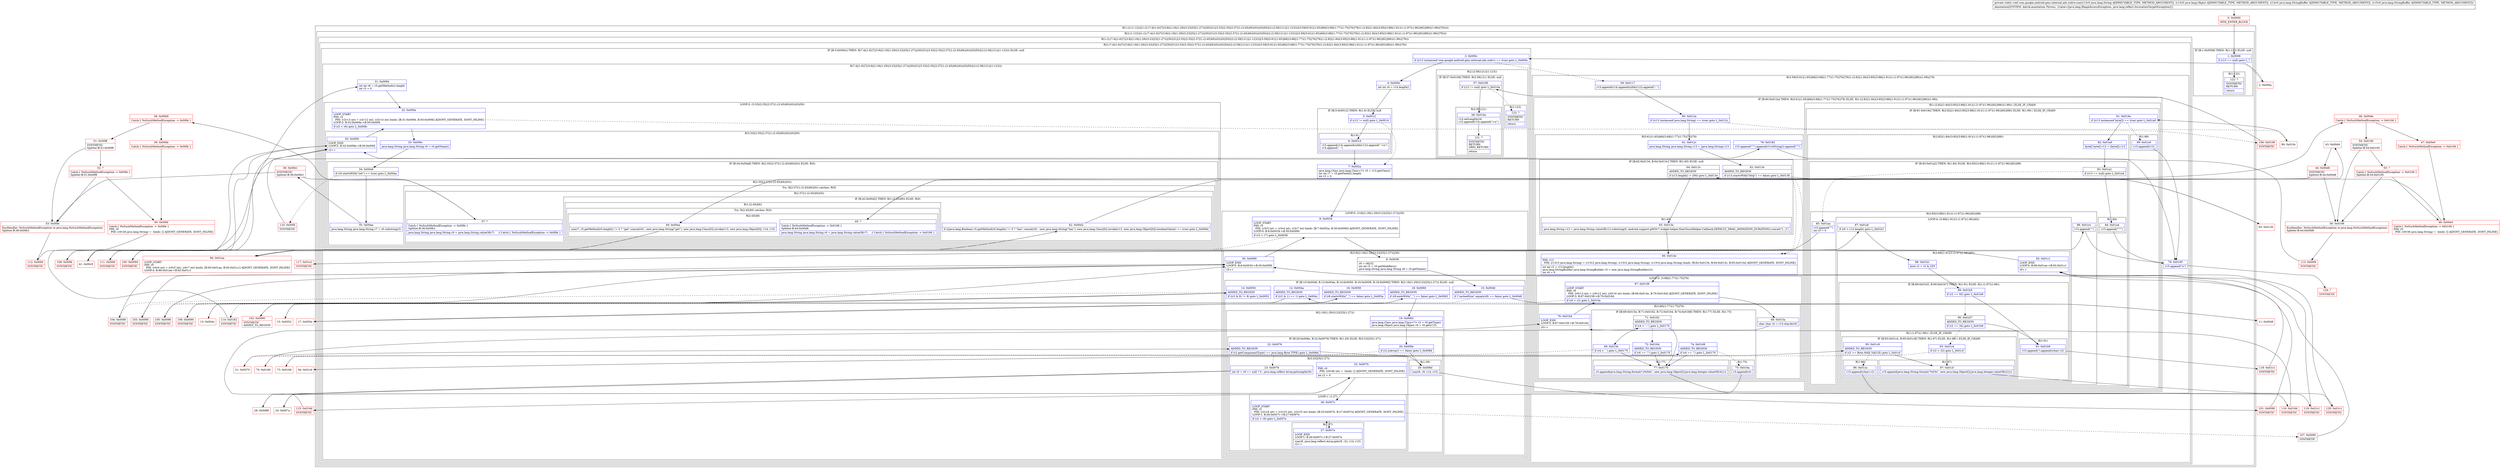 digraph "CFG forcom.google.android.gms.internal.ads.zzdrw.zza(Ljava\/lang\/String;Ljava\/lang\/Object;Ljava\/lang\/StringBuffer;Ljava\/lang\/StringBuffer;)V" {
subgraph cluster_Region_731249029 {
label = "R(1:(2:(1:122)|(1:(2:(7:4|(1:6)|7|(3:9|(2:19|(1:29)(3:23|25|(1:27)))|30)|31|(3:33|(2:35|(2:37|(1:(2:45|49))(0)))(0)|50)|(2:(2:58|121)|(1:123)))|(3:59|(5:61|(1:65)|66|(3:68|(1:77)(1:75)|76)|78)(1:(2:82|(1:84)(3:85|(3:88|(1:91)(1:(1:97)(1:96))|92)|98))(1:99))|79)))))";
node [shape=record,color=blue];
subgraph cluster_Region_1314260810 {
label = "R(2:(1:122)|(1:(2:(7:4|(1:6)|7|(3:9|(2:19|(1:29)(3:23|25|(1:27)))|30)|31|(3:33|(2:35|(2:37|(1:(2:45|49))(0)))(0)|50)|(2:(2:58|121)|(1:123)))|(3:59|(5:61|(1:65)|66|(3:68|(1:77)(1:75)|76)|78)(1:(2:82|(1:84)(3:85|(3:88|(1:91)(1:(1:97)(1:96))|92)|98))(1:99))|79))))";
node [shape=record,color=blue];
subgraph cluster_IfRegion_1987284270 {
label = "IF [B:1:0x0008] THEN: R(1:122) ELSE: null";
node [shape=record,color=blue];
Node_1 [shape=record,label="{1\:\ 0x0008|if (r13 == null) goto L_?\l}"];
subgraph cluster_Region_699598939 {
label = "R(1:122)";
node [shape=record,color=blue];
Node_122 [shape=record,label="{122\:\ ?|SYNTHETIC\lRETURN\l|return\l}"];
}
}
subgraph cluster_Region_762217785 {
label = "R(1:(2:(7:4|(1:6)|7|(3:9|(2:19|(1:29)(3:23|25|(1:27)))|30)|31|(3:33|(2:35|(2:37|(1:(2:45|49))(0)))(0)|50)|(2:(2:58|121)|(1:123)))|(3:59|(5:61|(1:65)|66|(3:68|(1:77)(1:75)|76)|78)(1:(2:82|(1:84)(3:85|(3:88|(1:91)(1:(1:97)(1:96))|92)|98))(1:99))|79)))";
node [shape=record,color=blue];
subgraph cluster_Region_1409067913 {
label = "R(2:(7:4|(1:6)|7|(3:9|(2:19|(1:29)(3:23|25|(1:27)))|30)|31|(3:33|(2:35|(2:37|(1:(2:45|49))(0)))(0)|50)|(2:(2:58|121)|(1:123)))|(3:59|(5:61|(1:65)|66|(3:68|(1:77)(1:75)|76)|78)(1:(2:82|(1:84)(3:85|(3:88|(1:91)(1:(1:97)(1:96))|92)|98))(1:99))|79))";
node [shape=record,color=blue];
subgraph cluster_IfRegion_957105701 {
label = "IF [B:3:0x000c] THEN: R(7:4|(1:6)|7|(3:9|(2:19|(1:29)(3:23|25|(1:27)))|30)|31|(3:33|(2:35|(2:37|(1:(2:45|49))(0)))(0)|50)|(2:(2:58|121)|(1:123))) ELSE: null";
node [shape=record,color=blue];
Node_3 [shape=record,label="{3\:\ 0x000c|if ((r13 instanceof com.google.android.gms.internal.ads.zzdrv) == true) goto L_0x000e\l}"];
subgraph cluster_Region_1770304442 {
label = "R(7:4|(1:6)|7|(3:9|(2:19|(1:29)(3:23|25|(1:27)))|30)|31|(3:33|(2:35|(2:37|(1:(2:45|49))(0)))(0)|50)|(2:(2:58|121)|(1:123)))";
node [shape=record,color=blue];
Node_4 [shape=record,label="{4\:\ 0x000e|int int r4 = r14.length()\l}"];
subgraph cluster_IfRegion_139227279 {
label = "IF [B:5:0x0012] THEN: R(1:6) ELSE: null";
node [shape=record,color=blue];
Node_5 [shape=record,label="{5\:\ 0x0012|if (r12 != null) goto L_0x0014\l}"];
subgraph cluster_Region_1372748786 {
label = "R(1:6)";
node [shape=record,color=blue];
Node_6 [shape=record,label="{6\:\ 0x0014|r15.append(r14).append(zzhb(r12)).append(\" \<n\")\lr14.append(\"  \")\l}"];
}
}
Node_7 [shape=record,label="{7\:\ 0x002a|java.lang.Class java.lang.Class\<?\> r5 = r13.getClass()\lint int r7 = r5.getFields().length\lint r3 = 0\l}"];
subgraph cluster_LoopRegion_1740907170 {
label = "LOOP:0: (3:9|(2:19|(1:29)(3:23|25|(1:27)))|30)";
node [shape=record,color=blue];
Node_8 [shape=record,label="{8\:\ 0x0034|LOOP_START\lPHI: r3 \l  PHI: (r3v5 int) = (r3v4 int), (r3v7 int) binds: [B:7:0x002a, B:30:0x0090] A[DONT_GENERATE, DONT_INLINE]\lLOOP:0: B:8:0x0034\-\>B:30:0x0090\l|if (r3 \< r7) goto L_0x0036\l}"];
subgraph cluster_Region_639982273 {
label = "R(3:9|(2:19|(1:29)(3:23|25|(1:27)))|30)";
node [shape=record,color=blue];
Node_9 [shape=record,label="{9\:\ 0x0036|r0 = r6[r3]\lint int r2 = r0.getModifiers()\ljava.lang.String java.lang.String r8 = r0.getName()\l}"];
subgraph cluster_IfRegion_1204854724 {
label = "IF [B:10:0x0046, B:12:0x004a, B:14:0x0050, B:16:0x0058, B:18:0x0060] THEN: R(2:19|(1:29)(3:23|25|(1:27))) ELSE: null";
node [shape=record,color=blue];
Node_10 [shape=record,label="{10\:\ 0x0046|ADDED_TO_REGION\l|if (\"cachedSize\".equals(r8) == false) goto L_0x0048\l}"];
Node_12 [shape=record,label="{12\:\ 0x004a|ADDED_TO_REGION\l|if ((r2 & 1) == 1) goto L_0x004c\l}"];
Node_14 [shape=record,label="{14\:\ 0x0050|ADDED_TO_REGION\l|if ((r2 & 8) != 8) goto L_0x0052\l}"];
Node_16 [shape=record,label="{16\:\ 0x0058|ADDED_TO_REGION\l|if (r8.startsWith(\"_\") == false) goto L_0x005a\l}"];
Node_18 [shape=record,label="{18\:\ 0x0060|ADDED_TO_REGION\l|if (r8.endsWith(\"_\") == false) goto L_0x0062\l}"];
subgraph cluster_Region_1825642806 {
label = "R(2:19|(1:29)(3:23|25|(1:27)))";
node [shape=record,color=blue];
Node_19 [shape=record,label="{19\:\ 0x0062|java.lang.Class java.lang.Class\<?\> r2 = r0.getType()\ljava.lang.Object java.lang.Object r9 = r0.get(r13)\l}"];
subgraph cluster_IfRegion_792499671 {
label = "IF [B:20:0x006e, B:22:0x0076] THEN: R(1:29) ELSE: R(3:23|25|(1:27))";
node [shape=record,color=blue];
Node_20 [shape=record,label="{20\:\ 0x006e|if (r2.isArray() == false) goto L_0x008d\l}"];
Node_22 [shape=record,label="{22\:\ 0x0076|ADDED_TO_REGION\l|if (r2.getComponentType() == java.lang.Byte.TYPE) goto L_0x008d\l}"];
subgraph cluster_Region_487222904 {
label = "R(1:29)";
node [shape=record,color=blue];
Node_29 [shape=record,label="{29\:\ 0x008d|zza(r8, r9, r14, r15)\l}"];
}
subgraph cluster_Region_1636517862 {
label = "R(3:23|25|(1:27))";
node [shape=record,color=blue];
Node_23 [shape=record,label="{23\:\ 0x0078|int r0 = r9 == null ? 0 : java.lang.reflect.Array.getLength(r9)\l}"];
Node_25 [shape=record,label="{25\:\ 0x007b|PHI: r0 \l  PHI: (r0v46 int) =  binds: [] A[DONT_GENERATE, DONT_INLINE]\l|int r2 = 0\l}"];
subgraph cluster_LoopRegion_819125003 {
label = "LOOP:1: (1:27)";
node [shape=record,color=blue];
Node_26 [shape=record,label="{26\:\ 0x007c|LOOP_START\lPHI: r2 \l  PHI: (r2v24 int) = (r2v23 int), (r2v25 int) binds: [B:25:0x007b, B:27:0x007e] A[DONT_GENERATE, DONT_INLINE]\lLOOP:1: B:26:0x007c\-\>B:27:0x007e\l|if (r2 \< r0) goto L_0x007e\l}"];
subgraph cluster_Region_617523412 {
label = "R(1:27)";
node [shape=record,color=blue];
Node_27 [shape=record,label="{27\:\ 0x007e|LOOP_END\lLOOP:1: B:26:0x007c\-\>B:27:0x007e\l|zza(r8, java.lang.reflect.Array.get(r9, r2), r14, r15)\lr2++\l}"];
}
}
}
}
}
}
Node_30 [shape=record,label="{30\:\ 0x0090|LOOP_END\lLOOP:0: B:8:0x0034\-\>B:30:0x0090\l|r3++\l}"];
}
}
Node_31 [shape=record,label="{31\:\ 0x0094|int int r6 = r5.getMethods().length\lint r2 = 0\l}"];
subgraph cluster_LoopRegion_1008893201 {
label = "LOOP:2: (3:33|(2:35|(2:37|(1:(2:45|49))(0)))(0)|50)";
node [shape=record,color=blue];
Node_32 [shape=record,label="{32\:\ 0x009a|LOOP_START\lPHI: r2 \l  PHI: (r2v13 int) = (r2v12 int), (r2v14 int) binds: [B:31:0x0094, B:50:0x00f4] A[DONT_GENERATE, DONT_INLINE]\lLOOP:2: B:32:0x009a\-\>B:50:0x00f4\l|if (r2 \< r6) goto L_0x009c\l}"];
subgraph cluster_Region_1039529619 {
label = "R(3:33|(2:35|(2:37|(1:(2:45|49))(0)))(0)|50)";
node [shape=record,color=blue];
Node_33 [shape=record,label="{33\:\ 0x009c|java.lang.String java.lang.String r0 = r0.getName()\l}"];
subgraph cluster_IfRegion_839713215 {
label = "IF [B:34:0x00a8] THEN: R(2:35|(2:37|(1:(2:45|49))(0))) ELSE: R(0)";
node [shape=record,color=blue];
Node_34 [shape=record,label="{34\:\ 0x00a8|if (r0.startsWith(\"set\") == true) goto L_0x00aa\l}"];
subgraph cluster_Region_1509687333 {
label = "R(2:35|(2:37|(1:(2:45|49))(0)))";
node [shape=record,color=blue];
Node_35 [shape=record,label="{35\:\ 0x00aa|java.lang.String java.lang.String r7 = r0.substring(3)\l}"];
subgraph cluster_TryCatchRegion_1468115474 {
label = "Try: R(2:37|(1:(2:45|49))(0)) catches: R(0)";
node [shape=record,color=blue];
subgraph cluster_Region_1434696329 {
label = "R(2:37|(1:(2:45|49))(0))";
node [shape=record,color=blue];
Node_37 [shape=record,label="{37\:\ ?|Catch:\{ NoSuchMethodException \-\> 0x00fe \}\lSplitter:B:36:0x00b1\l|java.lang.String java.lang.String r0 = java.lang.String.valueOf(r7)     \/\/ Catch:\{ NoSuchMethodException \-\> 0x00fe \}\l}"];
subgraph cluster_IfRegion_1443577733 {
label = "IF [B:42:0x00d2] THEN: R(1:(2:45|49)) ELSE: R(0)";
node [shape=record,color=blue];
Node_42 [shape=record,label="{42\:\ 0x00d2|if (((java.lang.Boolean) r5.getMethod(r0.length() != 0 ? \"has\".concat(r0) : new java.lang.String(\"has\"), new java.lang.Class[0]).invoke(r13, new java.lang.Object[0])).booleanValue() == true) goto L_0x00d4\l}"];
subgraph cluster_Region_365844219 {
label = "R(1:(2:45|49))";
node [shape=record,color=blue];
subgraph cluster_TryCatchRegion_1398384594 {
label = "Try: R(2:45|49) catches: R(0)";
node [shape=record,color=blue];
subgraph cluster_Region_1785740630 {
label = "R(2:45|49)";
node [shape=record,color=blue];
Node_45 [shape=record,label="{45\:\ ?|Catch:\{ NoSuchMethodException \-\> 0x0106 \}\lSplitter:B:44:0x00d6\l|java.lang.String java.lang.String r0 = java.lang.String.valueOf(r7)     \/\/ Catch:\{ NoSuchMethodException \-\> 0x0106 \}\l}"];
Node_49 [shape=record,label="{49\:\ 0x00ea|zza(r7, r5.getMethod(r0.length() != 0 ? \"get\".concat(r0) : new java.lang.String(\"get\"), new java.lang.Class[0]).invoke(r13, new java.lang.Object[0]), r14, r15)\l}"];
}
subgraph cluster_Region_2084340317 {
label = "R(0) | ExcHandler: NoSuchMethodException (e java.lang.NoSuchMethodException)\l";
node [shape=record,color=blue];
}
}
}
subgraph cluster_Region_641165042 {
label = "R(0)";
node [shape=record,color=blue];
}
}
}
subgraph cluster_Region_1101628737 {
label = "R(0) | ExcHandler: NoSuchMethodException (e java.lang.NoSuchMethodException)\l";
node [shape=record,color=blue];
}
}
}
subgraph cluster_Region_1607523729 {
label = "R(0)";
node [shape=record,color=blue];
}
}
Node_50 [shape=record,label="{50\:\ 0x00f4|LOOP_END\lLOOP:2: B:32:0x009a\-\>B:50:0x00f4\l|r2++\l}"];
}
}
subgraph cluster_Region_1197904476 {
label = "R(2:(2:58|121)|(1:123))";
node [shape=record,color=blue];
subgraph cluster_IfRegion_1518042292 {
label = "IF [B:57:0x0108] THEN: R(2:58|121) ELSE: null";
node [shape=record,color=blue];
Node_57 [shape=record,label="{57\:\ 0x0108|if (r12 != null) goto L_0x010a\l}"];
subgraph cluster_Region_957635557 {
label = "R(2:58|121)";
node [shape=record,color=blue];
Node_58 [shape=record,label="{58\:\ 0x010a|r14.setLength(r4)\lr15.append(r14).append(\"\>n\")\l}"];
Node_121 [shape=record,label="{121\:\ ?|SYNTHETIC\lRETURN\lORIG_RETURN\l|return\l}"];
}
}
subgraph cluster_Region_1475701047 {
label = "R(1:123)";
node [shape=record,color=blue];
Node_123 [shape=record,label="{123\:\ ?|SYNTHETIC\lRETURN\l|return\l}"];
}
}
}
}
subgraph cluster_Region_235936269 {
label = "R(3:59|(5:61|(1:65)|66|(3:68|(1:77)(1:75)|76)|78)(1:(2:82|(1:84)(3:85|(3:88|(1:91)(1:(1:97)(1:96))|92)|98))(1:99))|79)";
node [shape=record,color=blue];
Node_59 [shape=record,label="{59\:\ 0x0117|r15.append(r14).append(zzhb(r12)).append(\": \")\l}"];
subgraph cluster_IfRegion_2098699745 {
label = "IF [B:60:0x012a] THEN: R(5:61|(1:65)|66|(3:68|(1:77)(1:75)|76)|78) ELSE: R(1:(2:82|(1:84)(3:85|(3:88|(1:91)(1:(1:97)(1:96))|92)|98))(1:99))";
node [shape=record,color=blue];
Node_60 [shape=record,label="{60\:\ 0x012a|if ((r13 instanceof java.lang.String) == true) goto L_0x012c\l}"];
subgraph cluster_Region_1315243579 {
label = "R(5:61|(1:65)|66|(3:68|(1:77)(1:75)|76)|78)";
node [shape=record,color=blue];
Node_61 [shape=record,label="{61\:\ 0x012c|java.lang.String java.lang.String r13 = (java.lang.String) r13\l}"];
subgraph cluster_IfRegion_1691031264 {
label = "IF [B:62:0x0134, B:64:0x013c] THEN: R(1:65) ELSE: null";
node [shape=record,color=blue];
Node_62 [shape=record,label="{62\:\ 0x0134|ADDED_TO_REGION\l|if (r13.startsWith(\"http\") == false) goto L_0x0136\l}"];
Node_64 [shape=record,label="{64\:\ 0x013c|ADDED_TO_REGION\l|if (r13.length() \> 200) goto L_0x013e\l}"];
subgraph cluster_Region_1938943841 {
label = "R(1:65)";
node [shape=record,color=blue];
Node_65 [shape=record,label="{65\:\ 0x013e|java.lang.String r13 = java.lang.String.valueOf(r13.substring(0, android.support.p003v7.widget.helper.ItemTouchHelper.Callback.DEFAULT_DRAG_ANIMATION_DURATION)).concat(\"[...]\")\l}"];
}
}
Node_66 [shape=record,label="{66\:\ 0x014e|PHI: r13 \l  PHI: (r13v3 java.lang.String) = (r13v2 java.lang.String), (r13v2 java.lang.String), (r13v4 java.lang.String) binds: [B:62:0x0134, B:64:0x013c, B:65:0x013e] A[DONT_GENERATE, DONT_INLINE]\l|int int r2 = r13.length()\ljava.lang.StringBuilder java.lang.StringBuilder r3 = new java.lang.StringBuilder(r2)\lint r0 = 0\l}"];
subgraph cluster_LoopRegion_1534649123 {
label = "LOOP:3: (3:68|(1:77)(1:75)|76)";
node [shape=record,color=blue];
Node_67 [shape=record,label="{67\:\ 0x0158|LOOP_START\lPHI: r0 \l  PHI: (r0v13 int) = (r0v12 int), (r0v16 int) binds: [B:66:0x014e, B:76:0x016d] A[DONT_GENERATE, DONT_INLINE]\lLOOP:3: B:67:0x0158\-\>B:76:0x016d\l|if (r0 \< r2) goto L_0x015a\l}"];
subgraph cluster_Region_1028292207 {
label = "R(3:68|(1:77)(1:75)|76)";
node [shape=record,color=blue];
Node_68 [shape=record,label="{68\:\ 0x015a|char char r4 = r13.charAt(r0)\l}"];
subgraph cluster_IfRegion_1979262941 {
label = "IF [B:69:0x015e, B:71:0x0162, B:72:0x0164, B:74:0x0168] THEN: R(1:77) ELSE: R(1:75)";
node [shape=record,color=blue];
Node_69 [shape=record,label="{69\:\ 0x015e|if (r4 \< ' ') goto L_0x0170\l}"];
Node_71 [shape=record,label="{71\:\ 0x0162|ADDED_TO_REGION\l|if (r4 \> '~') goto L_0x0170\l}"];
Node_72 [shape=record,label="{72\:\ 0x0164|ADDED_TO_REGION\l|if (r4 == '\"') goto L_0x0170\l}"];
Node_74 [shape=record,label="{74\:\ 0x0168|ADDED_TO_REGION\l|if (r4 == ''') goto L_0x0170\l}"];
subgraph cluster_Region_669971914 {
label = "R(1:77)";
node [shape=record,color=blue];
Node_77 [shape=record,label="{77\:\ 0x0170|r3.append(java.lang.String.format(\"u%04x\", new java.lang.Object[]\{java.lang.Integer.valueOf(r4)\}))\l}"];
}
subgraph cluster_Region_464423873 {
label = "R(1:75)";
node [shape=record,color=blue];
Node_75 [shape=record,label="{75\:\ 0x016a|r3.append(r4)\l}"];
}
}
Node_76 [shape=record,label="{76\:\ 0x016d|LOOP_END\lLOOP:3: B:67:0x0158\-\>B:76:0x016d\l|r0++\l}"];
}
}
Node_78 [shape=record,label="{78\:\ 0x0182|r15.append(\"\"\").append(r3.toString()).append(\"\"\")\l}"];
}
subgraph cluster_Region_2089336875 {
label = "R(1:(2:82|(1:84)(3:85|(3:88|(1:91)(1:(1:97)(1:96))|92)|98))(1:99)) | ELSE_IF_CHAIN\l";
node [shape=record,color=blue];
subgraph cluster_IfRegion_4764252 {
label = "IF [B:81:0x019e] THEN: R(2:82|(1:84)(3:85|(3:88|(1:91)(1:(1:97)(1:96))|92)|98)) ELSE: R(1:99) | ELSE_IF_CHAIN\l";
node [shape=record,color=blue];
Node_81 [shape=record,label="{81\:\ 0x019e|if ((r13 instanceof byte[]) == true) goto L_0x01a0\l}"];
subgraph cluster_Region_1721150855 {
label = "R(2:82|(1:84)(3:85|(3:88|(1:91)(1:(1:97)(1:96))|92)|98))";
node [shape=record,color=blue];
Node_82 [shape=record,label="{82\:\ 0x01a0|byte[] byte[] r13 = (byte[]) r13\l}"];
subgraph cluster_IfRegion_877347245 {
label = "IF [B:83:0x01a2] THEN: R(1:84) ELSE: R(3:85|(3:88|(1:91)(1:(1:97)(1:96))|92)|98)";
node [shape=record,color=blue];
Node_83 [shape=record,label="{83\:\ 0x01a2|if (r13 == null) goto L_0x01a4\l}"];
subgraph cluster_Region_235278378 {
label = "R(1:84)";
node [shape=record,color=blue];
Node_84 [shape=record,label="{84\:\ 0x01a4|r15.append(\"\"\"\")\l}"];
}
subgraph cluster_Region_1401392436 {
label = "R(3:85|(3:88|(1:91)(1:(1:97)(1:96))|92)|98)";
node [shape=record,color=blue];
Node_85 [shape=record,label="{85\:\ 0x01aa|r15.append('\"')\lint r0 = 0\l}"];
subgraph cluster_LoopRegion_564394834 {
label = "LOOP:4: (3:88|(1:91)(1:(1:97)(1:96))|92)";
node [shape=record,color=blue];
Node_87 [shape=record,label="{87\:\ 0x01af|if (r0 \< r13.length) goto L_0x01b1\l}"];
subgraph cluster_Region_3078230 {
label = "R(3:88|(1:91)(1:(1:97)(1:96))|92)";
node [shape=record,color=blue];
Node_88 [shape=record,label="{88\:\ 0x01b1|byte r2 = r2 & 255\l}"];
subgraph cluster_IfRegion_1854310359 {
label = "IF [B:89:0x01b5, B:90:0x01b7] THEN: R(1:91) ELSE: R(1:(1:97)(1:96))";
node [shape=record,color=blue];
Node_89 [shape=record,label="{89\:\ 0x01b5|if (r2 == 92) goto L_0x01b9\l}"];
Node_90 [shape=record,label="{90\:\ 0x01b7|ADDED_TO_REGION\l|if (r2 == 34) goto L_0x01b9\l}"];
subgraph cluster_Region_1354864702 {
label = "R(1:91)";
node [shape=record,color=blue];
Node_91 [shape=record,label="{91\:\ 0x01b9|r15.append('').append((char) r2)\l}"];
}
subgraph cluster_Region_1337949342 {
label = "R(1:(1:97)(1:96)) | ELSE_IF_CHAIN\l";
node [shape=record,color=blue];
subgraph cluster_IfRegion_1069568319 {
label = "IF [B:93:0x01c4, B:95:0x01c8] THEN: R(1:97) ELSE: R(1:96) | ELSE_IF_CHAIN\l";
node [shape=record,color=blue];
Node_93 [shape=record,label="{93\:\ 0x01c4|if (r2 \< 32) goto L_0x01cf\l}"];
Node_95 [shape=record,label="{95\:\ 0x01c8|ADDED_TO_REGION\l|if (r2 \>= Byte.MAX_VALUE) goto L_0x01cf\l}"];
subgraph cluster_Region_1222370009 {
label = "R(1:97)";
node [shape=record,color=blue];
Node_97 [shape=record,label="{97\:\ 0x01cf|r15.append(java.lang.String.format(\"%03o\", new java.lang.Object[]\{java.lang.Integer.valueOf(r2)\}))\l}"];
}
subgraph cluster_Region_305753130 {
label = "R(1:96)";
node [shape=record,color=blue];
Node_96 [shape=record,label="{96\:\ 0x01ca|r15.append((char) r2)\l}"];
}
}
}
}
Node_92 [shape=record,label="{92\:\ 0x01c1|LOOP_END\lLOOP:4: B:86:0x01ae\-\>B:92:0x01c1\l|r0++\l}"];
}
}
Node_98 [shape=record,label="{98\:\ 0x01e1|r15.append('\"')\l}"];
}
}
}
subgraph cluster_Region_1972135130 {
label = "R(1:99)";
node [shape=record,color=blue];
Node_99 [shape=record,label="{99\:\ 0x01e5|r15.append(r13)\l}"];
}
}
}
}
Node_79 [shape=record,label="{79\:\ 0x0195|r15.append(\"n\")\l}"];
}
}
}
}
}
subgraph cluster_Region_1101628737 {
label = "R(0) | ExcHandler: NoSuchMethodException (e java.lang.NoSuchMethodException)\l";
node [shape=record,color=blue];
}
subgraph cluster_Region_2084340317 {
label = "R(0) | ExcHandler: NoSuchMethodException (e java.lang.NoSuchMethodException)\l";
node [shape=record,color=blue];
}
Node_0 [shape=record,color=red,label="{0\:\ 0x0000|MTH_ENTER_BLOCK\l}"];
Node_2 [shape=record,color=red,label="{2\:\ 0x000a}"];
Node_11 [shape=record,color=red,label="{11\:\ 0x0048}"];
Node_13 [shape=record,color=red,label="{13\:\ 0x004c}"];
Node_15 [shape=record,color=red,label="{15\:\ 0x0052}"];
Node_17 [shape=record,color=red,label="{17\:\ 0x005a}"];
Node_21 [shape=record,color=red,label="{21\:\ 0x0070}"];
Node_24 [shape=record,color=red,label="{24\:\ 0x007a}"];
Node_28 [shape=record,color=red,label="{28\:\ 0x0088}"];
Node_36 [shape=record,color=red,label="{36\:\ 0x00b1|SYNTHETIC\lSplitter:B:36:0x00b1\l}"];
Node_38 [shape=record,color=red,label="{38\:\ 0x00b9|Catch:\{ NoSuchMethodException \-\> 0x00fe \}\l}"];
Node_39 [shape=record,color=red,label="{39\:\ 0x00bb|Catch:\{ NoSuchMethodException \-\> 0x00fe \}\l}"];
Node_40 [shape=record,color=red,label="{40\:\ 0x00bf|Catch:\{ NoSuchMethodException \-\> 0x00fe \}\lPHI: r0 \l  PHI: (r0v28 java.lang.String) =  binds: [] A[DONT_GENERATE, DONT_INLINE]\l}"];
Node_41 [shape=record,color=red,label="{41\:\ 0x00c5}"];
Node_43 [shape=record,color=red,label="{43\:\ 0x00d4}"];
Node_44 [shape=record,color=red,label="{44\:\ 0x00d6|SYNTHETIC\lSplitter:B:44:0x00d6\l}"];
Node_46 [shape=record,color=red,label="{46\:\ 0x00de|Catch:\{ NoSuchMethodException \-\> 0x0106 \}\l}"];
Node_47 [shape=record,color=red,label="{47\:\ 0x00e0|Catch:\{ NoSuchMethodException \-\> 0x0106 \}\l}"];
Node_48 [shape=record,color=red,label="{48\:\ 0x00e4|Catch:\{ NoSuchMethodException \-\> 0x0106 \}\lPHI: r0 \l  PHI: (r0v36 java.lang.String) =  binds: [] A[DONT_GENERATE, DONT_INLINE]\l}"];
Node_51 [shape=record,color=red,label="{51\:\ 0x00f8|SYNTHETIC\lSplitter:B:51:0x00f8\l}"];
Node_52 [shape=record,color=red,label="{52\:\ ?|Catch:\{ NoSuchMethodException \-\> 0x00fe \}\lSplitter:B:51:0x00f8\l}"];
Node_53 [shape=record,color=red,label="{53\:\ 0x00fe|ExcHandler: NoSuchMethodException (e java.lang.NoSuchMethodException)\lSplitter:B:36:0x00b1\l}"];
Node_54 [shape=record,color=red,label="{54\:\ 0x0100|SYNTHETIC\lSplitter:B:54:0x0100\l}"];
Node_55 [shape=record,color=red,label="{55\:\ ?|Catch:\{ NoSuchMethodException \-\> 0x0106 \}\lSplitter:B:54:0x0100\l}"];
Node_56 [shape=record,color=red,label="{56\:\ 0x0106|ExcHandler: NoSuchMethodException (e java.lang.NoSuchMethodException)\lSplitter:B:44:0x00d6\l}"];
Node_63 [shape=record,color=red,label="{63\:\ 0x0136}"];
Node_70 [shape=record,color=red,label="{70\:\ 0x0160}"];
Node_73 [shape=record,color=red,label="{73\:\ 0x0166}"];
Node_80 [shape=record,color=red,label="{80\:\ 0x019c}"];
Node_86 [shape=record,color=red,label="{86\:\ 0x01ae|LOOP_START\lPHI: r0 \l  PHI: (r0v6 int) = (r0v5 int), (r0v7 int) binds: [B:85:0x01aa, B:92:0x01c1] A[DONT_GENERATE, DONT_INLINE]\lLOOP:4: B:86:0x01ae\-\>B:92:0x01c1\l}"];
Node_94 [shape=record,color=red,label="{94\:\ 0x01c6}"];
Node_100 [shape=record,color=red,label="{100\:\ 0x0094|SYNTHETIC\l}"];
Node_101 [shape=record,color=red,label="{101\:\ 0x0090|SYNTHETIC\l}"];
Node_102 [shape=record,color=red,label="{102\:\ 0x0090|SYNTHETIC\lADDED_TO_REGION\l}"];
Node_103 [shape=record,color=red,label="{103\:\ 0x0090|SYNTHETIC\l}"];
Node_104 [shape=record,color=red,label="{104\:\ 0x0090|SYNTHETIC\l}"];
Node_105 [shape=record,color=red,label="{105\:\ 0x0090|SYNTHETIC\l}"];
Node_106 [shape=record,color=red,label="{106\:\ 0x0090|SYNTHETIC\l}"];
Node_107 [shape=record,color=red,label="{107\:\ 0x0090|SYNTHETIC\l}"];
Node_108 [shape=record,color=red,label="{108\:\ 0x0108|SYNTHETIC\l}"];
Node_109 [shape=record,color=red,label="{109\:\ 0x00f4|SYNTHETIC\l}"];
Node_110 [shape=record,color=red,label="{110\:\ 0x00f4|SYNTHETIC\l}"];
Node_111 [shape=record,color=red,label="{111\:\ 0x00f4|SYNTHETIC\l}"];
Node_112 [shape=record,color=red,label="{112\:\ 0x00f4|SYNTHETIC\l}"];
Node_113 [shape=record,color=red,label="{113\:\ 0x00f4|SYNTHETIC\l}"];
Node_114 [shape=record,color=red,label="{114\:\ 0x0182|SYNTHETIC\l}"];
Node_115 [shape=record,color=red,label="{115\:\ 0x016d|SYNTHETIC\l}"];
Node_116 [shape=record,color=red,label="{116\:\ 0x016d|SYNTHETIC\l}"];
Node_117 [shape=record,color=red,label="{117\:\ 0x01e1|SYNTHETIC\l}"];
Node_118 [shape=record,color=red,label="{118\:\ 0x01c1|SYNTHETIC\l}"];
Node_119 [shape=record,color=red,label="{119\:\ 0x01c1|SYNTHETIC\l}"];
Node_120 [shape=record,color=red,label="{120\:\ 0x01c1|SYNTHETIC\l}"];
Node_124 [shape=record,color=red,label="{124\:\ ?|SYNTHETIC\l}"];
MethodNode[shape=record,label="{private static void com.google.android.gms.internal.ads.zzdrw.zza((r12v0 java.lang.String A[IMMUTABLE_TYPE, METHOD_ARGUMENT]), (r13v0 java.lang.Object A[IMMUTABLE_TYPE, METHOD_ARGUMENT]), (r14v0 java.lang.StringBuffer A[IMMUTABLE_TYPE, METHOD_ARGUMENT]), (r15v0 java.lang.StringBuffer A[IMMUTABLE_TYPE, METHOD_ARGUMENT]))  | Annotation[SYSTEM, dalvik.annotation.Throws, \{value=[java.lang.IllegalAccessException, java.lang.reflect.InvocationTargetException]\}]\l}"];
MethodNode -> Node_0;
Node_1 -> Node_2[style=dashed];
Node_1 -> Node_122;
Node_3 -> Node_4;
Node_3 -> Node_59[style=dashed];
Node_4 -> Node_5;
Node_5 -> Node_6;
Node_5 -> Node_7[style=dashed];
Node_6 -> Node_7;
Node_7 -> Node_8;
Node_8 -> Node_9;
Node_8 -> Node_100[style=dashed];
Node_9 -> Node_10;
Node_10 -> Node_11;
Node_10 -> Node_102[style=dashed];
Node_12 -> Node_13;
Node_12 -> Node_103[style=dashed];
Node_14 -> Node_15;
Node_14 -> Node_104[style=dashed];
Node_16 -> Node_17;
Node_16 -> Node_105[style=dashed];
Node_18 -> Node_19;
Node_18 -> Node_106[style=dashed];
Node_19 -> Node_20;
Node_20 -> Node_21[style=dashed];
Node_20 -> Node_29;
Node_22 -> Node_23[style=dashed];
Node_22 -> Node_29;
Node_29 -> Node_101;
Node_23 -> Node_24;
Node_23 -> Node_28;
Node_25 -> Node_26;
Node_26 -> Node_27;
Node_26 -> Node_107[style=dashed];
Node_27 -> Node_26;
Node_30 -> Node_8;
Node_31 -> Node_32;
Node_32 -> Node_33;
Node_32 -> Node_108[style=dashed];
Node_33 -> Node_34;
Node_34 -> Node_35;
Node_34 -> Node_110[style=dashed];
Node_35 -> Node_36;
Node_37 -> Node_38;
Node_42 -> Node_43;
Node_42 -> Node_111[style=dashed];
Node_45 -> Node_46;
Node_49 -> Node_109;
Node_50 -> Node_32;
Node_57 -> Node_58;
Node_57 -> Node_123[style=dashed];
Node_58 -> Node_121;
Node_59 -> Node_60;
Node_60 -> Node_61;
Node_60 -> Node_80[style=dashed];
Node_61 -> Node_62;
Node_62 -> Node_63;
Node_62 -> Node_66[style=dashed];
Node_64 -> Node_65;
Node_64 -> Node_66[style=dashed];
Node_65 -> Node_66;
Node_66 -> Node_67;
Node_67 -> Node_68;
Node_67 -> Node_114[style=dashed];
Node_68 -> Node_69;
Node_69 -> Node_70[style=dashed];
Node_69 -> Node_77;
Node_71 -> Node_72[style=dashed];
Node_71 -> Node_77;
Node_72 -> Node_73[style=dashed];
Node_72 -> Node_77;
Node_74 -> Node_75[style=dashed];
Node_74 -> Node_77;
Node_77 -> Node_116;
Node_75 -> Node_115;
Node_76 -> Node_67;
Node_78 -> Node_79;
Node_81 -> Node_82;
Node_81 -> Node_99[style=dashed];
Node_82 -> Node_83;
Node_83 -> Node_84;
Node_83 -> Node_85[style=dashed];
Node_84 -> Node_79;
Node_85 -> Node_86;
Node_87 -> Node_88;
Node_87 -> Node_117[style=dashed];
Node_88 -> Node_89;
Node_89 -> Node_90[style=dashed];
Node_89 -> Node_91;
Node_90 -> Node_91;
Node_90 -> Node_93[style=dashed];
Node_91 -> Node_118;
Node_93 -> Node_94[style=dashed];
Node_93 -> Node_97;
Node_95 -> Node_96[style=dashed];
Node_95 -> Node_97;
Node_97 -> Node_120;
Node_96 -> Node_119;
Node_92 -> Node_86;
Node_98 -> Node_79;
Node_99 -> Node_79;
Node_79 -> Node_124;
Node_0 -> Node_1;
Node_2 -> Node_3;
Node_11 -> Node_12;
Node_13 -> Node_14;
Node_15 -> Node_16;
Node_17 -> Node_18;
Node_21 -> Node_22;
Node_24 -> Node_25;
Node_28 -> Node_25;
Node_36 -> Node_37;
Node_36 -> Node_53;
Node_38 -> Node_39;
Node_38 -> Node_51;
Node_39 -> Node_40;
Node_40 -> Node_41;
Node_41 -> Node_42;
Node_43 -> Node_44;
Node_44 -> Node_45;
Node_44 -> Node_56;
Node_46 -> Node_47;
Node_46 -> Node_54;
Node_47 -> Node_48;
Node_48 -> Node_49;
Node_51 -> Node_52;
Node_51 -> Node_53;
Node_52 -> Node_53;
Node_52 -> Node_40;
Node_53 -> Node_112;
Node_54 -> Node_55;
Node_54 -> Node_56;
Node_55 -> Node_56;
Node_55 -> Node_48;
Node_56 -> Node_113;
Node_63 -> Node_64;
Node_70 -> Node_71;
Node_73 -> Node_74;
Node_80 -> Node_81;
Node_86 -> Node_87;
Node_94 -> Node_95;
Node_100 -> Node_31;
Node_101 -> Node_30;
Node_102 -> Node_30;
Node_103 -> Node_30;
Node_104 -> Node_30;
Node_105 -> Node_30;
Node_106 -> Node_30;
Node_107 -> Node_30;
Node_108 -> Node_57;
Node_109 -> Node_50;
Node_110 -> Node_50;
Node_111 -> Node_50;
Node_112 -> Node_50;
Node_113 -> Node_50;
Node_114 -> Node_78;
Node_115 -> Node_76;
Node_116 -> Node_76;
Node_117 -> Node_98;
Node_118 -> Node_92;
Node_119 -> Node_92;
Node_120 -> Node_92;
}

